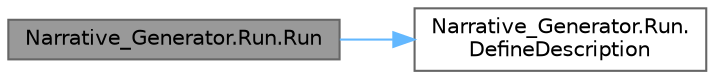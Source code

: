 digraph "Narrative_Generator.Run.Run"
{
 // LATEX_PDF_SIZE
  bgcolor="transparent";
  edge [fontname=Helvetica,fontsize=10,labelfontname=Helvetica,labelfontsize=10];
  node [fontname=Helvetica,fontsize=10,shape=box,height=0.2,width=0.4];
  rankdir="LR";
  Node1 [label="Narrative_Generator.Run.Run",height=0.2,width=0.4,color="gray40", fillcolor="grey60", style="filled", fontcolor="black",tooltip="A constructor based only on the state of the story world."];
  Node1 -> Node2 [color="steelblue1",style="solid"];
  Node2 [label="Narrative_Generator.Run.\lDefineDescription",height=0.2,width=0.4,color="grey40", fillcolor="white", style="filled",URL="$class_narrative___generator_1_1_run.html#a8666765d819950c94cc3f27952c42c11",tooltip="A method that creates a description of the action."];
}
